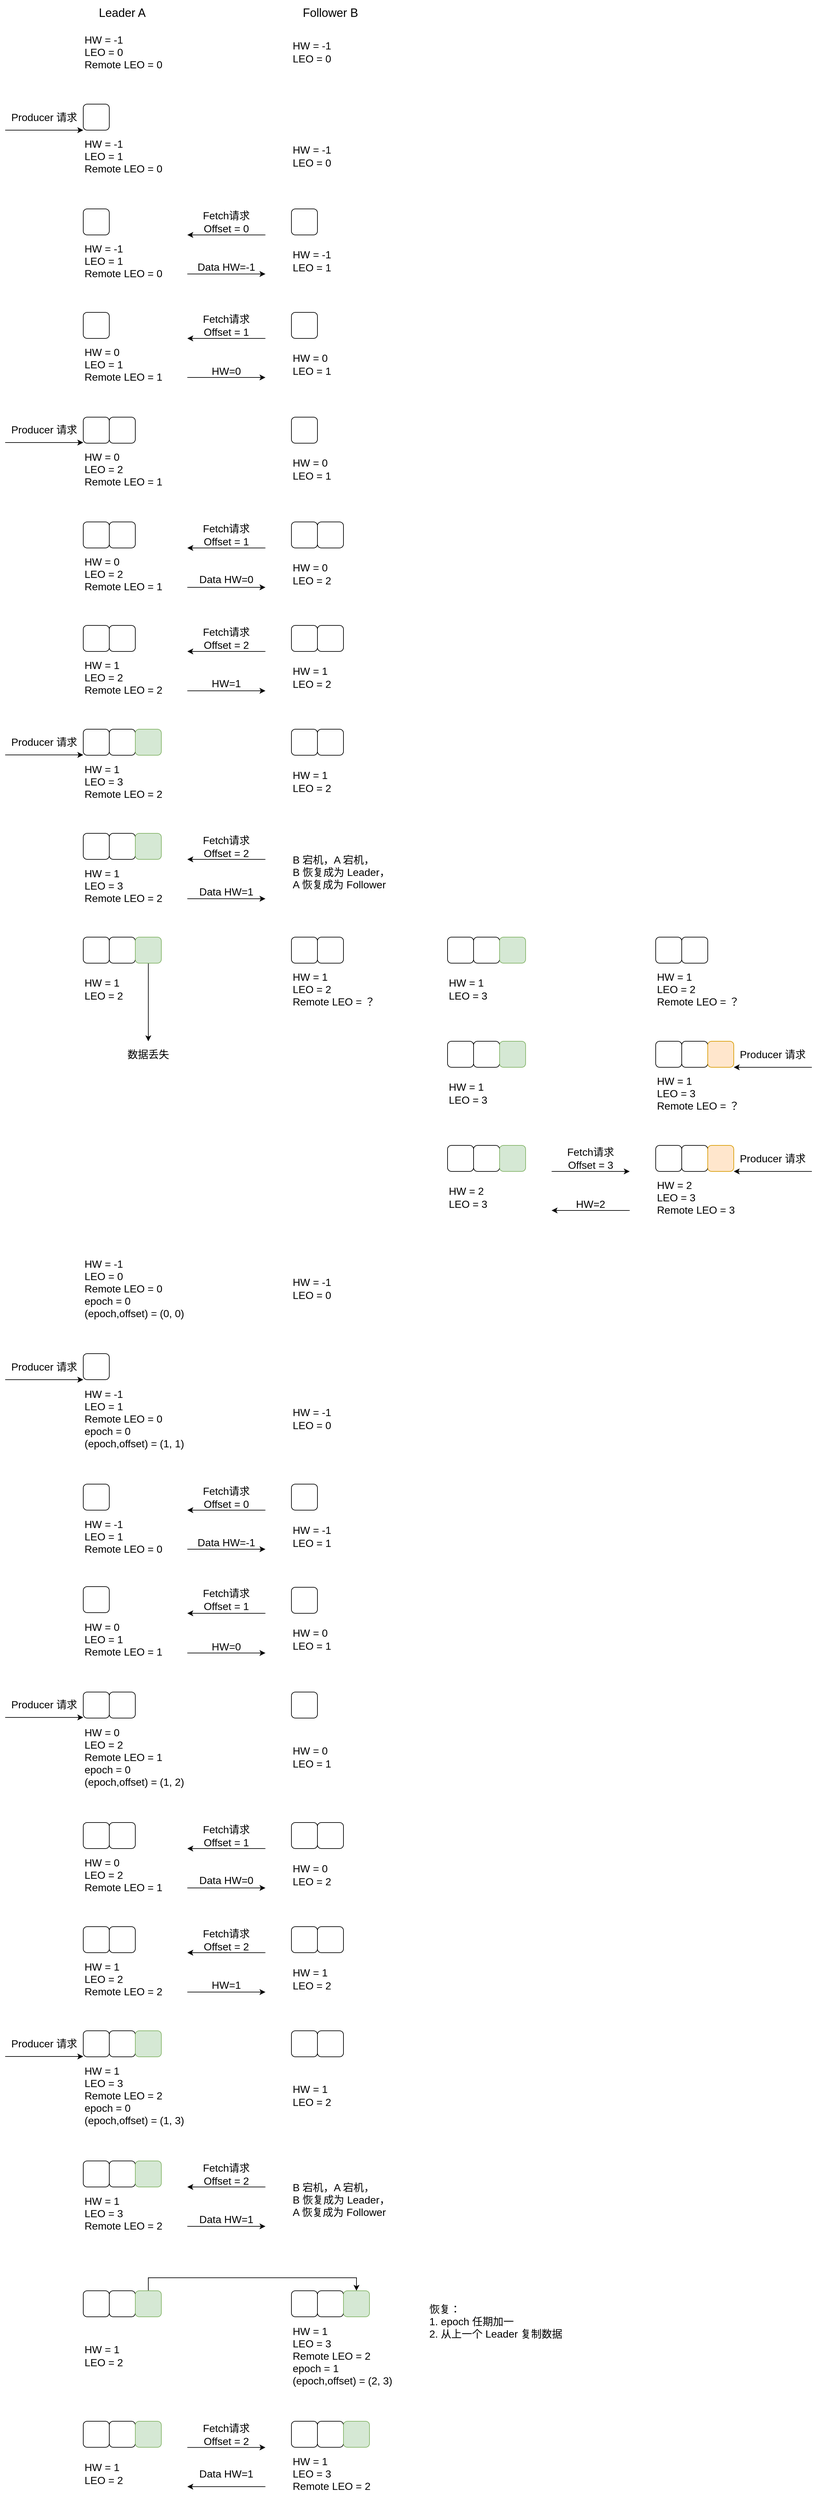 <mxfile version="12.5.3" type="device"><diagram id="aHkxh9mYtVqR-e7wNf2D" name="第 1 页"><mxGraphModel dx="1106" dy="780" grid="1" gridSize="10" guides="1" tooltips="1" connect="1" arrows="1" fold="1" page="1" pageScale="1" pageWidth="827" pageHeight="1169" math="0" shadow="0"><root><mxCell id="0"/><mxCell id="1" parent="0"/><mxCell id="rGIXOM2-2SFrXz4zeNCr-8" value="&lt;font style=&quot;font-size: 16px&quot;&gt;HW = -1&lt;br&gt;LEO = 0&lt;br&gt;Remote LEO = 0&lt;/font&gt;" style="text;html=1;strokeColor=none;fillColor=none;align=left;verticalAlign=middle;whiteSpace=wrap;rounded=0;" parent="1" vertex="1"><mxGeometry x="200" y="40" width="160" height="80" as="geometry"/></mxCell><mxCell id="rGIXOM2-2SFrXz4zeNCr-13" value="&lt;font style=&quot;font-size: 16px&quot;&gt;HW = -1&lt;br&gt;LEO = 0&lt;/font&gt;" style="text;html=1;strokeColor=none;fillColor=none;align=left;verticalAlign=middle;whiteSpace=wrap;rounded=0;" parent="1" vertex="1"><mxGeometry x="520" y="40" width="160" height="80" as="geometry"/></mxCell><mxCell id="rGIXOM2-2SFrXz4zeNCr-14" value="&lt;font style=&quot;font-size: 16px&quot;&gt;HW = -1&lt;br&gt;LEO = 1&lt;br&gt;Remote LEO = 0&lt;/font&gt;" style="text;html=1;strokeColor=none;fillColor=none;align=left;verticalAlign=middle;whiteSpace=wrap;rounded=0;" parent="1" vertex="1"><mxGeometry x="200" y="361" width="160" height="80" as="geometry"/></mxCell><mxCell id="rGIXOM2-2SFrXz4zeNCr-15" value="&lt;font style=&quot;font-size: 16px&quot;&gt;HW = -1&lt;br&gt;LEO = 1&lt;/font&gt;" style="text;html=1;strokeColor=none;fillColor=none;align=left;verticalAlign=middle;whiteSpace=wrap;rounded=0;" parent="1" vertex="1"><mxGeometry x="520" y="361" width="160" height="80" as="geometry"/></mxCell><mxCell id="rGIXOM2-2SFrXz4zeNCr-16" value="" style="rounded=1;whiteSpace=wrap;html=1;" parent="1" vertex="1"><mxGeometry x="200" y="160" width="40" height="40" as="geometry"/></mxCell><mxCell id="rGIXOM2-2SFrXz4zeNCr-17" value="" style="endArrow=classic;html=1;" parent="1" edge="1"><mxGeometry width="50" height="50" relative="1" as="geometry"><mxPoint x="80" y="200" as="sourcePoint"/><mxPoint x="200" y="200" as="targetPoint"/></mxGeometry></mxCell><mxCell id="rGIXOM2-2SFrXz4zeNCr-18" value="&lt;font style=&quot;font-size: 16px&quot;&gt;Producer 请求&lt;/font&gt;" style="text;html=1;strokeColor=none;fillColor=none;align=center;verticalAlign=middle;whiteSpace=wrap;rounded=0;" parent="1" vertex="1"><mxGeometry x="80" y="160" width="120" height="40" as="geometry"/></mxCell><mxCell id="rGIXOM2-2SFrXz4zeNCr-19" value="" style="endArrow=classic;html=1;" parent="1" edge="1"><mxGeometry width="50" height="50" relative="1" as="geometry"><mxPoint x="480" y="361" as="sourcePoint"/><mxPoint x="360" y="361" as="targetPoint"/></mxGeometry></mxCell><mxCell id="rGIXOM2-2SFrXz4zeNCr-20" value="&lt;font style=&quot;font-size: 16px&quot;&gt;Fetch请求&lt;br&gt;Offset = 0&lt;/font&gt;" style="text;html=1;strokeColor=none;fillColor=none;align=center;verticalAlign=middle;whiteSpace=wrap;rounded=0;" parent="1" vertex="1"><mxGeometry x="360" y="300.5" width="120" height="81" as="geometry"/></mxCell><mxCell id="rGIXOM2-2SFrXz4zeNCr-21" value="" style="endArrow=classic;html=1;" parent="1" edge="1"><mxGeometry width="50" height="50" relative="1" as="geometry"><mxPoint x="360" y="421" as="sourcePoint"/><mxPoint x="480" y="421" as="targetPoint"/></mxGeometry></mxCell><mxCell id="rGIXOM2-2SFrXz4zeNCr-22" value="&lt;font style=&quot;font-size: 16px&quot;&gt;Data HW=-1&lt;/font&gt;" style="text;html=1;strokeColor=none;fillColor=none;align=center;verticalAlign=middle;whiteSpace=wrap;rounded=0;" parent="1" vertex="1"><mxGeometry x="360" y="390" width="120" height="40" as="geometry"/></mxCell><mxCell id="rGIXOM2-2SFrXz4zeNCr-23" value="&lt;font style=&quot;font-size: 16px&quot;&gt;HW = -1&lt;br&gt;LEO = 1&lt;br&gt;Remote LEO = 0&lt;/font&gt;" style="text;html=1;strokeColor=none;fillColor=none;align=left;verticalAlign=middle;whiteSpace=wrap;rounded=0;" parent="1" vertex="1"><mxGeometry x="200" y="200" width="160" height="80" as="geometry"/></mxCell><mxCell id="rGIXOM2-2SFrXz4zeNCr-24" value="&lt;font style=&quot;font-size: 16px&quot;&gt;HW = -1&lt;br&gt;LEO = 0&lt;/font&gt;" style="text;html=1;strokeColor=none;fillColor=none;align=left;verticalAlign=middle;whiteSpace=wrap;rounded=0;" parent="1" vertex="1"><mxGeometry x="520" y="200" width="160" height="80" as="geometry"/></mxCell><mxCell id="rGIXOM2-2SFrXz4zeNCr-29" value="" style="rounded=1;whiteSpace=wrap;html=1;" parent="1" vertex="1"><mxGeometry x="520" y="321" width="40" height="40" as="geometry"/></mxCell><mxCell id="rGIXOM2-2SFrXz4zeNCr-36" value="" style="rounded=1;whiteSpace=wrap;html=1;" parent="1" vertex="1"><mxGeometry x="200" y="321" width="40" height="40" as="geometry"/></mxCell><mxCell id="rGIXOM2-2SFrXz4zeNCr-41" value="&lt;font style=&quot;font-size: 16px&quot;&gt;HW = 0&lt;br&gt;LEO = 1&lt;br&gt;Remote LEO = 1&lt;/font&gt;" style="text;html=1;strokeColor=none;fillColor=none;align=left;verticalAlign=middle;whiteSpace=wrap;rounded=0;" parent="1" vertex="1"><mxGeometry x="200" y="520" width="160" height="80" as="geometry"/></mxCell><mxCell id="rGIXOM2-2SFrXz4zeNCr-42" value="" style="endArrow=classic;html=1;" parent="1" edge="1"><mxGeometry width="50" height="50" relative="1" as="geometry"><mxPoint x="480" y="520" as="sourcePoint"/><mxPoint x="360" y="520" as="targetPoint"/></mxGeometry></mxCell><mxCell id="rGIXOM2-2SFrXz4zeNCr-43" value="&lt;font style=&quot;font-size: 16px&quot;&gt;Fetch请求&lt;br&gt;Offset = 1&lt;/font&gt;" style="text;html=1;strokeColor=none;fillColor=none;align=center;verticalAlign=middle;whiteSpace=wrap;rounded=0;" parent="1" vertex="1"><mxGeometry x="360" y="459" width="120" height="81" as="geometry"/></mxCell><mxCell id="rGIXOM2-2SFrXz4zeNCr-44" value="" style="endArrow=classic;html=1;" parent="1" edge="1"><mxGeometry width="50" height="50" relative="1" as="geometry"><mxPoint x="360" y="580" as="sourcePoint"/><mxPoint x="480" y="580" as="targetPoint"/></mxGeometry></mxCell><mxCell id="rGIXOM2-2SFrXz4zeNCr-45" value="&lt;font style=&quot;font-size: 16px&quot;&gt;HW=0&lt;/font&gt;" style="text;html=1;strokeColor=none;fillColor=none;align=center;verticalAlign=middle;whiteSpace=wrap;rounded=0;" parent="1" vertex="1"><mxGeometry x="360" y="550" width="120" height="40" as="geometry"/></mxCell><mxCell id="rGIXOM2-2SFrXz4zeNCr-46" value="" style="rounded=1;whiteSpace=wrap;html=1;" parent="1" vertex="1"><mxGeometry x="520" y="480" width="40" height="40" as="geometry"/></mxCell><mxCell id="rGIXOM2-2SFrXz4zeNCr-47" value="" style="rounded=1;whiteSpace=wrap;html=1;" parent="1" vertex="1"><mxGeometry x="200" y="480" width="40" height="40" as="geometry"/></mxCell><mxCell id="rGIXOM2-2SFrXz4zeNCr-48" value="&lt;font style=&quot;font-size: 16px&quot;&gt;HW = 0&lt;br&gt;LEO = 1&lt;/font&gt;" style="text;html=1;strokeColor=none;fillColor=none;align=left;verticalAlign=middle;whiteSpace=wrap;rounded=0;" parent="1" vertex="1"><mxGeometry x="520" y="520" width="160" height="80" as="geometry"/></mxCell><mxCell id="rGIXOM2-2SFrXz4zeNCr-49" value="&lt;font style=&quot;font-size: 16px&quot;&gt;HW = 0&lt;br&gt;LEO = 2&lt;br&gt;Remote LEO = 1&lt;/font&gt;" style="text;html=1;strokeColor=none;fillColor=none;align=left;verticalAlign=middle;whiteSpace=wrap;rounded=0;" parent="1" vertex="1"><mxGeometry x="200" y="681" width="160" height="80" as="geometry"/></mxCell><mxCell id="rGIXOM2-2SFrXz4zeNCr-54" value="" style="rounded=1;whiteSpace=wrap;html=1;" parent="1" vertex="1"><mxGeometry x="520" y="641" width="40" height="40" as="geometry"/></mxCell><mxCell id="rGIXOM2-2SFrXz4zeNCr-55" value="" style="rounded=1;whiteSpace=wrap;html=1;" parent="1" vertex="1"><mxGeometry x="200" y="641" width="40" height="40" as="geometry"/></mxCell><mxCell id="rGIXOM2-2SFrXz4zeNCr-56" value="&lt;font style=&quot;font-size: 16px&quot;&gt;HW = 0&lt;br&gt;LEO = 1&lt;/font&gt;" style="text;html=1;strokeColor=none;fillColor=none;align=left;verticalAlign=middle;whiteSpace=wrap;rounded=0;" parent="1" vertex="1"><mxGeometry x="520" y="681" width="160" height="80" as="geometry"/></mxCell><mxCell id="rGIXOM2-2SFrXz4zeNCr-57" value="" style="endArrow=classic;html=1;" parent="1" edge="1"><mxGeometry width="50" height="50" relative="1" as="geometry"><mxPoint x="80" y="680" as="sourcePoint"/><mxPoint x="200" y="680" as="targetPoint"/></mxGeometry></mxCell><mxCell id="rGIXOM2-2SFrXz4zeNCr-58" value="&lt;font style=&quot;font-size: 16px&quot;&gt;Producer 请求&lt;/font&gt;" style="text;html=1;strokeColor=none;fillColor=none;align=center;verticalAlign=middle;whiteSpace=wrap;rounded=0;" parent="1" vertex="1"><mxGeometry x="80" y="640" width="120" height="40" as="geometry"/></mxCell><mxCell id="rGIXOM2-2SFrXz4zeNCr-59" value="" style="rounded=1;whiteSpace=wrap;html=1;" parent="1" vertex="1"><mxGeometry x="240" y="641" width="40" height="40" as="geometry"/></mxCell><mxCell id="rGIXOM2-2SFrXz4zeNCr-60" value="&lt;font style=&quot;font-size: 16px&quot;&gt;HW = 0&lt;br&gt;LEO = 2&lt;br&gt;Remote LEO = 1&lt;/font&gt;" style="text;html=1;strokeColor=none;fillColor=none;align=left;verticalAlign=middle;whiteSpace=wrap;rounded=0;" parent="1" vertex="1"><mxGeometry x="200" y="842" width="160" height="80" as="geometry"/></mxCell><mxCell id="rGIXOM2-2SFrXz4zeNCr-61" value="&lt;font style=&quot;font-size: 16px&quot;&gt;HW = 0&lt;br&gt;LEO = 2&lt;/font&gt;" style="text;html=1;strokeColor=none;fillColor=none;align=left;verticalAlign=middle;whiteSpace=wrap;rounded=0;" parent="1" vertex="1"><mxGeometry x="520" y="842" width="160" height="80" as="geometry"/></mxCell><mxCell id="rGIXOM2-2SFrXz4zeNCr-62" value="" style="endArrow=classic;html=1;" parent="1" edge="1"><mxGeometry width="50" height="50" relative="1" as="geometry"><mxPoint x="480" y="842" as="sourcePoint"/><mxPoint x="360" y="842" as="targetPoint"/></mxGeometry></mxCell><mxCell id="rGIXOM2-2SFrXz4zeNCr-63" value="&lt;font style=&quot;font-size: 16px&quot;&gt;Fetch请求&lt;br&gt;Offset = 1&lt;/font&gt;" style="text;html=1;strokeColor=none;fillColor=none;align=center;verticalAlign=middle;whiteSpace=wrap;rounded=0;" parent="1" vertex="1"><mxGeometry x="360" y="781.5" width="120" height="81" as="geometry"/></mxCell><mxCell id="rGIXOM2-2SFrXz4zeNCr-64" value="" style="endArrow=classic;html=1;" parent="1" edge="1"><mxGeometry width="50" height="50" relative="1" as="geometry"><mxPoint x="360" y="902.5" as="sourcePoint"/><mxPoint x="480" y="902.5" as="targetPoint"/></mxGeometry></mxCell><mxCell id="rGIXOM2-2SFrXz4zeNCr-65" value="&lt;font style=&quot;font-size: 16px&quot;&gt;Data HW=0&lt;/font&gt;" style="text;html=1;strokeColor=none;fillColor=none;align=center;verticalAlign=middle;whiteSpace=wrap;rounded=0;" parent="1" vertex="1"><mxGeometry x="360" y="870" width="120" height="40" as="geometry"/></mxCell><mxCell id="rGIXOM2-2SFrXz4zeNCr-66" value="" style="rounded=1;whiteSpace=wrap;html=1;" parent="1" vertex="1"><mxGeometry x="520" y="802" width="40" height="40" as="geometry"/></mxCell><mxCell id="rGIXOM2-2SFrXz4zeNCr-67" value="" style="rounded=1;whiteSpace=wrap;html=1;" parent="1" vertex="1"><mxGeometry x="200" y="802" width="40" height="40" as="geometry"/></mxCell><mxCell id="rGIXOM2-2SFrXz4zeNCr-68" value="" style="rounded=1;whiteSpace=wrap;html=1;" parent="1" vertex="1"><mxGeometry x="240" y="802" width="40" height="40" as="geometry"/></mxCell><mxCell id="rGIXOM2-2SFrXz4zeNCr-69" value="" style="rounded=1;whiteSpace=wrap;html=1;" parent="1" vertex="1"><mxGeometry x="560" y="802" width="40" height="40" as="geometry"/></mxCell><mxCell id="rGIXOM2-2SFrXz4zeNCr-70" value="&lt;font style=&quot;font-size: 16px&quot;&gt;HW = 1&lt;br&gt;LEO = 2&lt;br&gt;Remote LEO = 2&lt;/font&gt;" style="text;html=1;strokeColor=none;fillColor=none;align=left;verticalAlign=middle;whiteSpace=wrap;rounded=0;" parent="1" vertex="1"><mxGeometry x="200" y="1001" width="160" height="80" as="geometry"/></mxCell><mxCell id="rGIXOM2-2SFrXz4zeNCr-71" value="&lt;font style=&quot;font-size: 16px&quot;&gt;HW = 1&lt;br&gt;LEO = 2&lt;/font&gt;" style="text;html=1;strokeColor=none;fillColor=none;align=left;verticalAlign=middle;whiteSpace=wrap;rounded=0;" parent="1" vertex="1"><mxGeometry x="520" y="1001" width="160" height="80" as="geometry"/></mxCell><mxCell id="rGIXOM2-2SFrXz4zeNCr-72" value="" style="endArrow=classic;html=1;" parent="1" edge="1"><mxGeometry width="50" height="50" relative="1" as="geometry"><mxPoint x="480" y="1001" as="sourcePoint"/><mxPoint x="360" y="1001" as="targetPoint"/></mxGeometry></mxCell><mxCell id="rGIXOM2-2SFrXz4zeNCr-73" value="&lt;font style=&quot;font-size: 16px&quot;&gt;Fetch请求&lt;br&gt;Offset = 2&lt;/font&gt;" style="text;html=1;strokeColor=none;fillColor=none;align=center;verticalAlign=middle;whiteSpace=wrap;rounded=0;" parent="1" vertex="1"><mxGeometry x="360" y="940.5" width="120" height="81" as="geometry"/></mxCell><mxCell id="rGIXOM2-2SFrXz4zeNCr-74" value="" style="endArrow=classic;html=1;" parent="1" edge="1"><mxGeometry width="50" height="50" relative="1" as="geometry"><mxPoint x="360" y="1061.5" as="sourcePoint"/><mxPoint x="480" y="1061.5" as="targetPoint"/></mxGeometry></mxCell><mxCell id="rGIXOM2-2SFrXz4zeNCr-75" value="&lt;font style=&quot;font-size: 16px&quot;&gt;HW=1&lt;/font&gt;" style="text;html=1;strokeColor=none;fillColor=none;align=center;verticalAlign=middle;whiteSpace=wrap;rounded=0;" parent="1" vertex="1"><mxGeometry x="360" y="1030" width="120" height="40" as="geometry"/></mxCell><mxCell id="rGIXOM2-2SFrXz4zeNCr-76" value="" style="rounded=1;whiteSpace=wrap;html=1;" parent="1" vertex="1"><mxGeometry x="520" y="961" width="40" height="40" as="geometry"/></mxCell><mxCell id="rGIXOM2-2SFrXz4zeNCr-77" value="" style="rounded=1;whiteSpace=wrap;html=1;" parent="1" vertex="1"><mxGeometry x="200" y="961" width="40" height="40" as="geometry"/></mxCell><mxCell id="rGIXOM2-2SFrXz4zeNCr-78" value="" style="rounded=1;whiteSpace=wrap;html=1;" parent="1" vertex="1"><mxGeometry x="240" y="961" width="40" height="40" as="geometry"/></mxCell><mxCell id="rGIXOM2-2SFrXz4zeNCr-79" value="" style="rounded=1;whiteSpace=wrap;html=1;" parent="1" vertex="1"><mxGeometry x="560" y="961" width="40" height="40" as="geometry"/></mxCell><mxCell id="rGIXOM2-2SFrXz4zeNCr-80" value="&lt;font style=&quot;font-size: 16px&quot;&gt;HW = 1&lt;br&gt;LEO = 3&lt;br&gt;Remote LEO = 2&lt;/font&gt;" style="text;html=1;strokeColor=none;fillColor=none;align=left;verticalAlign=middle;whiteSpace=wrap;rounded=0;" parent="1" vertex="1"><mxGeometry x="200" y="1160.5" width="160" height="80" as="geometry"/></mxCell><mxCell id="rGIXOM2-2SFrXz4zeNCr-81" value="&lt;font style=&quot;font-size: 16px&quot;&gt;HW = 1&lt;br&gt;LEO = 2&lt;/font&gt;" style="text;html=1;strokeColor=none;fillColor=none;align=left;verticalAlign=middle;whiteSpace=wrap;rounded=0;" parent="1" vertex="1"><mxGeometry x="520" y="1160.5" width="160" height="80" as="geometry"/></mxCell><mxCell id="rGIXOM2-2SFrXz4zeNCr-86" value="" style="rounded=1;whiteSpace=wrap;html=1;" parent="1" vertex="1"><mxGeometry x="520" y="1120.5" width="40" height="40" as="geometry"/></mxCell><mxCell id="rGIXOM2-2SFrXz4zeNCr-87" value="" style="rounded=1;whiteSpace=wrap;html=1;" parent="1" vertex="1"><mxGeometry x="200" y="1120.5" width="40" height="40" as="geometry"/></mxCell><mxCell id="rGIXOM2-2SFrXz4zeNCr-88" value="" style="rounded=1;whiteSpace=wrap;html=1;" parent="1" vertex="1"><mxGeometry x="240" y="1120.5" width="40" height="40" as="geometry"/></mxCell><mxCell id="rGIXOM2-2SFrXz4zeNCr-89" value="" style="rounded=1;whiteSpace=wrap;html=1;" parent="1" vertex="1"><mxGeometry x="560" y="1120.5" width="40" height="40" as="geometry"/></mxCell><mxCell id="rGIXOM2-2SFrXz4zeNCr-90" value="" style="endArrow=classic;html=1;" parent="1" edge="1"><mxGeometry width="50" height="50" relative="1" as="geometry"><mxPoint x="80" y="1160" as="sourcePoint"/><mxPoint x="200" y="1160" as="targetPoint"/></mxGeometry></mxCell><mxCell id="rGIXOM2-2SFrXz4zeNCr-91" value="&lt;font style=&quot;font-size: 16px&quot;&gt;Producer 请求&lt;/font&gt;" style="text;html=1;strokeColor=none;fillColor=none;align=center;verticalAlign=middle;whiteSpace=wrap;rounded=0;" parent="1" vertex="1"><mxGeometry x="80" y="1120" width="120" height="40" as="geometry"/></mxCell><mxCell id="rGIXOM2-2SFrXz4zeNCr-92" value="" style="rounded=1;whiteSpace=wrap;html=1;fillColor=#d5e8d4;strokeColor=#82b366;" parent="1" vertex="1"><mxGeometry x="280" y="1120.5" width="40" height="40" as="geometry"/></mxCell><mxCell id="rGIXOM2-2SFrXz4zeNCr-93" value="&lt;font style=&quot;font-size: 16px&quot;&gt;HW = 1&lt;br&gt;LEO = 3&lt;br&gt;Remote LEO = 2&lt;/font&gt;" style="text;html=1;strokeColor=none;fillColor=none;align=left;verticalAlign=middle;whiteSpace=wrap;rounded=0;" parent="1" vertex="1"><mxGeometry x="200" y="1320.5" width="160" height="80" as="geometry"/></mxCell><mxCell id="rGIXOM2-2SFrXz4zeNCr-95" value="" style="endArrow=classic;html=1;" parent="1" edge="1"><mxGeometry width="50" height="50" relative="1" as="geometry"><mxPoint x="480" y="1320.5" as="sourcePoint"/><mxPoint x="360" y="1320.5" as="targetPoint"/></mxGeometry></mxCell><mxCell id="rGIXOM2-2SFrXz4zeNCr-96" value="&lt;font style=&quot;font-size: 16px&quot;&gt;Fetch请求&lt;br&gt;Offset = 2&lt;/font&gt;" style="text;html=1;strokeColor=none;fillColor=none;align=center;verticalAlign=middle;whiteSpace=wrap;rounded=0;" parent="1" vertex="1"><mxGeometry x="360" y="1260" width="120" height="81" as="geometry"/></mxCell><mxCell id="rGIXOM2-2SFrXz4zeNCr-97" value="" style="endArrow=classic;html=1;" parent="1" edge="1"><mxGeometry width="50" height="50" relative="1" as="geometry"><mxPoint x="360" y="1381" as="sourcePoint"/><mxPoint x="480" y="1381" as="targetPoint"/></mxGeometry></mxCell><mxCell id="rGIXOM2-2SFrXz4zeNCr-98" value="&lt;font style=&quot;font-size: 16px&quot;&gt;Data HW=1&lt;/font&gt;" style="text;html=1;strokeColor=none;fillColor=none;align=center;verticalAlign=middle;whiteSpace=wrap;rounded=0;" parent="1" vertex="1"><mxGeometry x="360" y="1349.5" width="120" height="40" as="geometry"/></mxCell><mxCell id="rGIXOM2-2SFrXz4zeNCr-100" value="" style="rounded=1;whiteSpace=wrap;html=1;" parent="1" vertex="1"><mxGeometry x="200" y="1280.5" width="40" height="40" as="geometry"/></mxCell><mxCell id="rGIXOM2-2SFrXz4zeNCr-101" value="" style="rounded=1;whiteSpace=wrap;html=1;" parent="1" vertex="1"><mxGeometry x="240" y="1280.5" width="40" height="40" as="geometry"/></mxCell><mxCell id="rGIXOM2-2SFrXz4zeNCr-105" value="" style="rounded=1;whiteSpace=wrap;html=1;fillColor=#d5e8d4;strokeColor=#82b366;" parent="1" vertex="1"><mxGeometry x="280" y="1280.5" width="40" height="40" as="geometry"/></mxCell><mxCell id="rGIXOM2-2SFrXz4zeNCr-106" value="&lt;font style=&quot;font-size: 16px&quot;&gt;B 宕机，A 宕机，&lt;br&gt;B 恢复成为 Leader，&lt;br&gt;A 恢复成为 Follower&lt;/font&gt;" style="text;html=1;strokeColor=none;fillColor=none;align=left;verticalAlign=middle;whiteSpace=wrap;rounded=0;" parent="1" vertex="1"><mxGeometry x="520" y="1300" width="160" height="80" as="geometry"/></mxCell><mxCell id="rGIXOM2-2SFrXz4zeNCr-107" value="&lt;font style=&quot;font-size: 16px&quot;&gt;HW = 1&lt;br&gt;LEO = 2&lt;br&gt;Remote LEO = ？&lt;br&gt;&lt;/font&gt;" style="text;html=1;strokeColor=none;fillColor=none;align=left;verticalAlign=middle;whiteSpace=wrap;rounded=0;" parent="1" vertex="1"><mxGeometry x="520" y="1480" width="160" height="80" as="geometry"/></mxCell><mxCell id="rGIXOM2-2SFrXz4zeNCr-108" value="" style="rounded=1;whiteSpace=wrap;html=1;" parent="1" vertex="1"><mxGeometry x="520" y="1440" width="40" height="40" as="geometry"/></mxCell><mxCell id="rGIXOM2-2SFrXz4zeNCr-109" value="" style="rounded=1;whiteSpace=wrap;html=1;" parent="1" vertex="1"><mxGeometry x="560" y="1440" width="40" height="40" as="geometry"/></mxCell><mxCell id="rGIXOM2-2SFrXz4zeNCr-110" value="&lt;font style=&quot;font-size: 16px&quot;&gt;HW = 1&lt;br&gt;LEO = 2&lt;br&gt;&lt;/font&gt;" style="text;html=1;strokeColor=none;fillColor=none;align=left;verticalAlign=middle;whiteSpace=wrap;rounded=0;" parent="1" vertex="1"><mxGeometry x="200" y="1480" width="160" height="80" as="geometry"/></mxCell><mxCell id="rGIXOM2-2SFrXz4zeNCr-111" value="" style="rounded=1;whiteSpace=wrap;html=1;" parent="1" vertex="1"><mxGeometry x="200" y="1440" width="40" height="40" as="geometry"/></mxCell><mxCell id="rGIXOM2-2SFrXz4zeNCr-112" value="" style="rounded=1;whiteSpace=wrap;html=1;" parent="1" vertex="1"><mxGeometry x="240" y="1440" width="40" height="40" as="geometry"/></mxCell><mxCell id="rGIXOM2-2SFrXz4zeNCr-114" style="edgeStyle=orthogonalEdgeStyle;rounded=0;orthogonalLoop=1;jettySize=auto;html=1;" parent="1" source="rGIXOM2-2SFrXz4zeNCr-113" edge="1"><mxGeometry relative="1" as="geometry"><mxPoint x="300" y="1600" as="targetPoint"/></mxGeometry></mxCell><mxCell id="rGIXOM2-2SFrXz4zeNCr-113" value="" style="rounded=1;whiteSpace=wrap;html=1;fillColor=#d5e8d4;strokeColor=#82b366;" parent="1" vertex="1"><mxGeometry x="280" y="1440" width="40" height="40" as="geometry"/></mxCell><mxCell id="rGIXOM2-2SFrXz4zeNCr-115" value="&lt;font style=&quot;font-size: 16px&quot;&gt;数据丢失&lt;/font&gt;" style="text;html=1;strokeColor=none;fillColor=none;align=center;verticalAlign=middle;whiteSpace=wrap;rounded=0;dashed=1;" parent="1" vertex="1"><mxGeometry x="260" y="1600" width="80" height="40" as="geometry"/></mxCell><mxCell id="rGIXOM2-2SFrXz4zeNCr-116" value="&lt;font style=&quot;font-size: 16px&quot;&gt;HW = 1&lt;br&gt;LEO = 2&lt;br&gt;Remote LEO = ？&lt;br&gt;&lt;/font&gt;" style="text;html=1;strokeColor=none;fillColor=none;align=left;verticalAlign=middle;whiteSpace=wrap;rounded=0;" parent="1" vertex="1"><mxGeometry x="1080" y="1480" width="160" height="80" as="geometry"/></mxCell><mxCell id="rGIXOM2-2SFrXz4zeNCr-117" value="" style="rounded=1;whiteSpace=wrap;html=1;" parent="1" vertex="1"><mxGeometry x="1080" y="1440" width="40" height="40" as="geometry"/></mxCell><mxCell id="rGIXOM2-2SFrXz4zeNCr-118" value="" style="rounded=1;whiteSpace=wrap;html=1;" parent="1" vertex="1"><mxGeometry x="1120" y="1440" width="40" height="40" as="geometry"/></mxCell><mxCell id="rGIXOM2-2SFrXz4zeNCr-119" value="&lt;font style=&quot;font-size: 16px&quot;&gt;HW = 1&lt;br&gt;LEO = 3&lt;br&gt;&lt;/font&gt;" style="text;html=1;strokeColor=none;fillColor=none;align=left;verticalAlign=middle;whiteSpace=wrap;rounded=0;" parent="1" vertex="1"><mxGeometry x="760" y="1480" width="160" height="80" as="geometry"/></mxCell><mxCell id="rGIXOM2-2SFrXz4zeNCr-120" value="" style="rounded=1;whiteSpace=wrap;html=1;" parent="1" vertex="1"><mxGeometry x="760" y="1440" width="40" height="40" as="geometry"/></mxCell><mxCell id="rGIXOM2-2SFrXz4zeNCr-121" value="" style="rounded=1;whiteSpace=wrap;html=1;" parent="1" vertex="1"><mxGeometry x="800" y="1440" width="40" height="40" as="geometry"/></mxCell><mxCell id="rGIXOM2-2SFrXz4zeNCr-123" value="" style="rounded=1;whiteSpace=wrap;html=1;fillColor=#d5e8d4;strokeColor=#82b366;" parent="1" vertex="1"><mxGeometry x="840" y="1440" width="40" height="40" as="geometry"/></mxCell><mxCell id="rGIXOM2-2SFrXz4zeNCr-125" value="&lt;font style=&quot;font-size: 16px&quot;&gt;HW = 1&lt;br&gt;LEO = 3&lt;br&gt;Remote LEO = ？&lt;br&gt;&lt;/font&gt;" style="text;html=1;strokeColor=none;fillColor=none;align=left;verticalAlign=middle;whiteSpace=wrap;rounded=0;" parent="1" vertex="1"><mxGeometry x="1080" y="1640" width="160" height="80" as="geometry"/></mxCell><mxCell id="rGIXOM2-2SFrXz4zeNCr-126" value="" style="rounded=1;whiteSpace=wrap;html=1;" parent="1" vertex="1"><mxGeometry x="1080" y="1600" width="40" height="40" as="geometry"/></mxCell><mxCell id="rGIXOM2-2SFrXz4zeNCr-127" value="" style="rounded=1;whiteSpace=wrap;html=1;" parent="1" vertex="1"><mxGeometry x="1120" y="1600" width="40" height="40" as="geometry"/></mxCell><mxCell id="rGIXOM2-2SFrXz4zeNCr-128" value="&lt;font style=&quot;font-size: 16px&quot;&gt;HW = 1&lt;br&gt;LEO = 3&lt;br&gt;&lt;/font&gt;" style="text;html=1;strokeColor=none;fillColor=none;align=left;verticalAlign=middle;whiteSpace=wrap;rounded=0;" parent="1" vertex="1"><mxGeometry x="760" y="1640" width="160" height="80" as="geometry"/></mxCell><mxCell id="rGIXOM2-2SFrXz4zeNCr-129" value="" style="rounded=1;whiteSpace=wrap;html=1;" parent="1" vertex="1"><mxGeometry x="760" y="1600" width="40" height="40" as="geometry"/></mxCell><mxCell id="rGIXOM2-2SFrXz4zeNCr-130" value="" style="rounded=1;whiteSpace=wrap;html=1;" parent="1" vertex="1"><mxGeometry x="800" y="1600" width="40" height="40" as="geometry"/></mxCell><mxCell id="rGIXOM2-2SFrXz4zeNCr-131" value="" style="rounded=1;whiteSpace=wrap;html=1;fillColor=#d5e8d4;strokeColor=#82b366;" parent="1" vertex="1"><mxGeometry x="840" y="1600" width="40" height="40" as="geometry"/></mxCell><mxCell id="rGIXOM2-2SFrXz4zeNCr-132" value="&lt;font style=&quot;font-size: 16px&quot;&gt;Producer 请求&lt;/font&gt;" style="text;html=1;strokeColor=none;fillColor=none;align=center;verticalAlign=middle;whiteSpace=wrap;rounded=0;" parent="1" vertex="1"><mxGeometry x="1200" y="1600" width="120" height="40" as="geometry"/></mxCell><mxCell id="rGIXOM2-2SFrXz4zeNCr-133" value="" style="endArrow=classic;html=1;entryX=0;entryY=1;entryDx=0;entryDy=0;exitX=1;exitY=1;exitDx=0;exitDy=0;" parent="1" source="rGIXOM2-2SFrXz4zeNCr-132" target="rGIXOM2-2SFrXz4zeNCr-132" edge="1"><mxGeometry width="50" height="50" relative="1" as="geometry"><mxPoint x="1180" y="2050" as="sourcePoint"/><mxPoint x="1230" y="2000" as="targetPoint"/></mxGeometry></mxCell><mxCell id="rGIXOM2-2SFrXz4zeNCr-134" value="" style="rounded=1;whiteSpace=wrap;html=1;fillColor=#ffe6cc;strokeColor=#d79b00;" parent="1" vertex="1"><mxGeometry x="1160" y="1600" width="40" height="40" as="geometry"/></mxCell><mxCell id="rGIXOM2-2SFrXz4zeNCr-135" value="&lt;font style=&quot;font-size: 16px&quot;&gt;HW = 2&lt;br&gt;LEO = 3&lt;br&gt;Remote LEO = 3&lt;br&gt;&lt;/font&gt;" style="text;html=1;strokeColor=none;fillColor=none;align=left;verticalAlign=middle;whiteSpace=wrap;rounded=0;" parent="1" vertex="1"><mxGeometry x="1080" y="1800" width="160" height="80" as="geometry"/></mxCell><mxCell id="rGIXOM2-2SFrXz4zeNCr-136" value="" style="rounded=1;whiteSpace=wrap;html=1;" parent="1" vertex="1"><mxGeometry x="1080" y="1760" width="40" height="40" as="geometry"/></mxCell><mxCell id="rGIXOM2-2SFrXz4zeNCr-137" value="" style="rounded=1;whiteSpace=wrap;html=1;" parent="1" vertex="1"><mxGeometry x="1120" y="1760" width="40" height="40" as="geometry"/></mxCell><mxCell id="rGIXOM2-2SFrXz4zeNCr-138" value="&lt;font style=&quot;font-size: 16px&quot;&gt;HW = 2&lt;br&gt;LEO = 3&lt;br&gt;&lt;/font&gt;" style="text;html=1;strokeColor=none;fillColor=none;align=left;verticalAlign=middle;whiteSpace=wrap;rounded=0;" parent="1" vertex="1"><mxGeometry x="760" y="1800" width="160" height="80" as="geometry"/></mxCell><mxCell id="rGIXOM2-2SFrXz4zeNCr-139" value="" style="rounded=1;whiteSpace=wrap;html=1;" parent="1" vertex="1"><mxGeometry x="760" y="1760" width="40" height="40" as="geometry"/></mxCell><mxCell id="rGIXOM2-2SFrXz4zeNCr-140" value="" style="rounded=1;whiteSpace=wrap;html=1;" parent="1" vertex="1"><mxGeometry x="800" y="1760" width="40" height="40" as="geometry"/></mxCell><mxCell id="rGIXOM2-2SFrXz4zeNCr-141" value="" style="rounded=1;whiteSpace=wrap;html=1;fillColor=#d5e8d4;strokeColor=#82b366;" parent="1" vertex="1"><mxGeometry x="840" y="1760" width="40" height="40" as="geometry"/></mxCell><mxCell id="rGIXOM2-2SFrXz4zeNCr-142" value="&lt;font style=&quot;font-size: 16px&quot;&gt;Producer 请求&lt;/font&gt;" style="text;html=1;strokeColor=none;fillColor=none;align=center;verticalAlign=middle;whiteSpace=wrap;rounded=0;" parent="1" vertex="1"><mxGeometry x="1200" y="1760" width="120" height="40" as="geometry"/></mxCell><mxCell id="rGIXOM2-2SFrXz4zeNCr-143" value="" style="endArrow=classic;html=1;entryX=0;entryY=1;entryDx=0;entryDy=0;exitX=1;exitY=1;exitDx=0;exitDy=0;" parent="1" source="rGIXOM2-2SFrXz4zeNCr-142" target="rGIXOM2-2SFrXz4zeNCr-142" edge="1"><mxGeometry width="50" height="50" relative="1" as="geometry"><mxPoint x="1180" y="2210" as="sourcePoint"/><mxPoint x="1230" y="2160" as="targetPoint"/></mxGeometry></mxCell><mxCell id="rGIXOM2-2SFrXz4zeNCr-144" value="" style="rounded=1;whiteSpace=wrap;html=1;fillColor=#ffe6cc;strokeColor=#d79b00;" parent="1" vertex="1"><mxGeometry x="1160" y="1760" width="40" height="40" as="geometry"/></mxCell><mxCell id="rGIXOM2-2SFrXz4zeNCr-145" value="&lt;font style=&quot;font-size: 16px&quot;&gt;Fetch请求&lt;br&gt;Offset = 3&lt;/font&gt;" style="text;html=1;strokeColor=none;fillColor=none;align=center;verticalAlign=middle;whiteSpace=wrap;rounded=0;" parent="1" vertex="1"><mxGeometry x="920" y="1739.5" width="120" height="81" as="geometry"/></mxCell><mxCell id="rGIXOM2-2SFrXz4zeNCr-146" value="" style="endArrow=classic;html=1;exitX=1;exitY=0;exitDx=0;exitDy=0;" parent="1" source="rGIXOM2-2SFrXz4zeNCr-138" edge="1"><mxGeometry width="50" height="50" relative="1" as="geometry"><mxPoint x="940" y="1840" as="sourcePoint"/><mxPoint x="1040" y="1800" as="targetPoint"/></mxGeometry></mxCell><mxCell id="rGIXOM2-2SFrXz4zeNCr-148" value="&lt;font style=&quot;font-size: 16px&quot;&gt;HW=2&lt;/font&gt;" style="text;html=1;strokeColor=none;fillColor=none;align=center;verticalAlign=middle;whiteSpace=wrap;rounded=0;" parent="1" vertex="1"><mxGeometry x="920" y="1830" width="120" height="40" as="geometry"/></mxCell><mxCell id="rGIXOM2-2SFrXz4zeNCr-149" value="" style="endArrow=classic;html=1;exitX=1;exitY=0.75;exitDx=0;exitDy=0;entryX=0;entryY=0.75;entryDx=0;entryDy=0;" parent="1" source="rGIXOM2-2SFrXz4zeNCr-148" target="rGIXOM2-2SFrXz4zeNCr-148" edge="1"><mxGeometry width="50" height="50" relative="1" as="geometry"><mxPoint x="890" y="1980" as="sourcePoint"/><mxPoint x="940" y="1930" as="targetPoint"/></mxGeometry></mxCell><mxCell id="rGIXOM2-2SFrXz4zeNCr-150" value="&lt;font style=&quot;font-size: 16px&quot;&gt;HW = -1&lt;br&gt;LEO = 0&lt;br&gt;Remote LEO = 0&lt;br&gt;epoch = 0&lt;br&gt;(epoch,offset) = (0, 0)&lt;br&gt;&lt;/font&gt;" style="text;html=1;strokeColor=none;fillColor=none;align=left;verticalAlign=middle;whiteSpace=wrap;rounded=0;" parent="1" vertex="1"><mxGeometry x="200" y="1920" width="160" height="120" as="geometry"/></mxCell><mxCell id="rGIXOM2-2SFrXz4zeNCr-151" value="&lt;font style=&quot;font-size: 16px&quot;&gt;HW = -1&lt;br&gt;LEO = 0&lt;/font&gt;" style="text;html=1;strokeColor=none;fillColor=none;align=left;verticalAlign=middle;whiteSpace=wrap;rounded=0;" parent="1" vertex="1"><mxGeometry x="520" y="1920" width="160" height="120" as="geometry"/></mxCell><mxCell id="rGIXOM2-2SFrXz4zeNCr-152" value="&lt;font style=&quot;font-size: 16px&quot;&gt;HW = -1&lt;br&gt;LEO = 1&lt;br&gt;Remote LEO = 0&lt;/font&gt;" style="text;html=1;strokeColor=none;fillColor=none;align=left;verticalAlign=middle;whiteSpace=wrap;rounded=0;" parent="1" vertex="1"><mxGeometry x="200" y="2320.5" width="160" height="80" as="geometry"/></mxCell><mxCell id="rGIXOM2-2SFrXz4zeNCr-153" value="&lt;font style=&quot;font-size: 16px&quot;&gt;HW = -1&lt;br&gt;LEO = 1&lt;/font&gt;" style="text;html=1;strokeColor=none;fillColor=none;align=left;verticalAlign=middle;whiteSpace=wrap;rounded=0;" parent="1" vertex="1"><mxGeometry x="520" y="2320.5" width="160" height="80" as="geometry"/></mxCell><mxCell id="rGIXOM2-2SFrXz4zeNCr-154" value="" style="rounded=1;whiteSpace=wrap;html=1;" parent="1" vertex="1"><mxGeometry x="200" y="2080" width="40" height="40" as="geometry"/></mxCell><mxCell id="rGIXOM2-2SFrXz4zeNCr-155" value="" style="endArrow=classic;html=1;" parent="1" edge="1"><mxGeometry width="50" height="50" relative="1" as="geometry"><mxPoint x="80" y="2120" as="sourcePoint"/><mxPoint x="200" y="2120" as="targetPoint"/></mxGeometry></mxCell><mxCell id="rGIXOM2-2SFrXz4zeNCr-156" value="&lt;font style=&quot;font-size: 16px&quot;&gt;Producer 请求&lt;/font&gt;" style="text;html=1;strokeColor=none;fillColor=none;align=center;verticalAlign=middle;whiteSpace=wrap;rounded=0;" parent="1" vertex="1"><mxGeometry x="80" y="2080" width="120" height="40" as="geometry"/></mxCell><mxCell id="rGIXOM2-2SFrXz4zeNCr-157" value="" style="endArrow=classic;html=1;" parent="1" edge="1"><mxGeometry width="50" height="50" relative="1" as="geometry"><mxPoint x="480" y="2320.5" as="sourcePoint"/><mxPoint x="360" y="2320.5" as="targetPoint"/></mxGeometry></mxCell><mxCell id="rGIXOM2-2SFrXz4zeNCr-158" value="&lt;font style=&quot;font-size: 16px&quot;&gt;Fetch请求&lt;br&gt;Offset = 0&lt;/font&gt;" style="text;html=1;strokeColor=none;fillColor=none;align=center;verticalAlign=middle;whiteSpace=wrap;rounded=0;" parent="1" vertex="1"><mxGeometry x="360" y="2260" width="120" height="81" as="geometry"/></mxCell><mxCell id="rGIXOM2-2SFrXz4zeNCr-159" value="" style="endArrow=classic;html=1;" parent="1" edge="1"><mxGeometry width="50" height="50" relative="1" as="geometry"><mxPoint x="360" y="2380.5" as="sourcePoint"/><mxPoint x="480" y="2380.5" as="targetPoint"/></mxGeometry></mxCell><mxCell id="rGIXOM2-2SFrXz4zeNCr-160" value="&lt;font style=&quot;font-size: 16px&quot;&gt;Data HW=-1&lt;/font&gt;" style="text;html=1;strokeColor=none;fillColor=none;align=center;verticalAlign=middle;whiteSpace=wrap;rounded=0;" parent="1" vertex="1"><mxGeometry x="360" y="2349.5" width="120" height="40" as="geometry"/></mxCell><mxCell id="rGIXOM2-2SFrXz4zeNCr-161" value="&lt;font style=&quot;font-size: 16px&quot;&gt;HW = -1&lt;br&gt;LEO = 1&lt;br&gt;Remote LEO = 0&lt;br&gt;epoch = 0&lt;br&gt;(epoch,offset) = (1, 1)&lt;br&gt;&lt;/font&gt;" style="text;html=1;strokeColor=none;fillColor=none;align=left;verticalAlign=middle;whiteSpace=wrap;rounded=0;" parent="1" vertex="1"><mxGeometry x="200" y="2120" width="160" height="120" as="geometry"/></mxCell><mxCell id="rGIXOM2-2SFrXz4zeNCr-162" value="&lt;font style=&quot;font-size: 16px&quot;&gt;HW = -1&lt;br&gt;LEO = 0&lt;/font&gt;" style="text;html=1;strokeColor=none;fillColor=none;align=left;verticalAlign=middle;whiteSpace=wrap;rounded=0;" parent="1" vertex="1"><mxGeometry x="520" y="2120" width="160" height="120" as="geometry"/></mxCell><mxCell id="rGIXOM2-2SFrXz4zeNCr-163" value="" style="rounded=1;whiteSpace=wrap;html=1;" parent="1" vertex="1"><mxGeometry x="520" y="2280.5" width="40" height="40" as="geometry"/></mxCell><mxCell id="rGIXOM2-2SFrXz4zeNCr-164" value="" style="rounded=1;whiteSpace=wrap;html=1;" parent="1" vertex="1"><mxGeometry x="200" y="2280.5" width="40" height="40" as="geometry"/></mxCell><mxCell id="rGIXOM2-2SFrXz4zeNCr-165" value="&lt;font style=&quot;font-size: 16px&quot;&gt;HW = 0&lt;br&gt;LEO = 1&lt;br&gt;Remote LEO = 1&lt;/font&gt;" style="text;html=1;strokeColor=none;fillColor=none;align=left;verticalAlign=middle;whiteSpace=wrap;rounded=0;" parent="1" vertex="1"><mxGeometry x="200" y="2479" width="160" height="80" as="geometry"/></mxCell><mxCell id="rGIXOM2-2SFrXz4zeNCr-166" value="" style="endArrow=classic;html=1;" parent="1" edge="1"><mxGeometry width="50" height="50" relative="1" as="geometry"><mxPoint x="480" y="2479" as="sourcePoint"/><mxPoint x="360" y="2479" as="targetPoint"/></mxGeometry></mxCell><mxCell id="rGIXOM2-2SFrXz4zeNCr-167" value="&lt;font style=&quot;font-size: 16px&quot;&gt;Fetch请求&lt;br&gt;Offset = 1&lt;/font&gt;" style="text;html=1;strokeColor=none;fillColor=none;align=center;verticalAlign=middle;whiteSpace=wrap;rounded=0;" parent="1" vertex="1"><mxGeometry x="360" y="2417.5" width="120" height="81" as="geometry"/></mxCell><mxCell id="rGIXOM2-2SFrXz4zeNCr-168" value="" style="endArrow=classic;html=1;" parent="1" edge="1"><mxGeometry width="50" height="50" relative="1" as="geometry"><mxPoint x="360" y="2540" as="sourcePoint"/><mxPoint x="480" y="2540" as="targetPoint"/></mxGeometry></mxCell><mxCell id="rGIXOM2-2SFrXz4zeNCr-169" value="&lt;font style=&quot;font-size: 16px&quot;&gt;HW=0&lt;/font&gt;" style="text;html=1;strokeColor=none;fillColor=none;align=center;verticalAlign=middle;whiteSpace=wrap;rounded=0;" parent="1" vertex="1"><mxGeometry x="360" y="2510" width="120" height="40" as="geometry"/></mxCell><mxCell id="rGIXOM2-2SFrXz4zeNCr-170" value="" style="rounded=1;whiteSpace=wrap;html=1;" parent="1" vertex="1"><mxGeometry x="520" y="2439" width="40" height="40" as="geometry"/></mxCell><mxCell id="rGIXOM2-2SFrXz4zeNCr-171" value="" style="rounded=1;whiteSpace=wrap;html=1;" parent="1" vertex="1"><mxGeometry x="200" y="2438" width="40" height="40" as="geometry"/></mxCell><mxCell id="rGIXOM2-2SFrXz4zeNCr-172" value="&lt;font style=&quot;font-size: 16px&quot;&gt;HW = 0&lt;br&gt;LEO = 1&lt;/font&gt;" style="text;html=1;strokeColor=none;fillColor=none;align=left;verticalAlign=middle;whiteSpace=wrap;rounded=0;" parent="1" vertex="1"><mxGeometry x="520" y="2479" width="160" height="80" as="geometry"/></mxCell><mxCell id="rGIXOM2-2SFrXz4zeNCr-173" value="&lt;font style=&quot;font-size: 16px&quot;&gt;HW = 0&lt;br&gt;LEO = 2&lt;br&gt;Remote LEO = 1&lt;br&gt;epoch = 0&lt;br&gt;(epoch,offset) = (1, 2)&lt;br&gt;&lt;/font&gt;" style="text;html=1;strokeColor=none;fillColor=none;align=left;verticalAlign=middle;whiteSpace=wrap;rounded=0;" parent="1" vertex="1"><mxGeometry x="200" y="2640" width="160" height="120" as="geometry"/></mxCell><mxCell id="rGIXOM2-2SFrXz4zeNCr-174" value="" style="rounded=1;whiteSpace=wrap;html=1;" parent="1" vertex="1"><mxGeometry x="520" y="2600" width="40" height="40" as="geometry"/></mxCell><mxCell id="rGIXOM2-2SFrXz4zeNCr-175" value="" style="rounded=1;whiteSpace=wrap;html=1;" parent="1" vertex="1"><mxGeometry x="200" y="2600" width="40" height="40" as="geometry"/></mxCell><mxCell id="rGIXOM2-2SFrXz4zeNCr-176" value="&lt;font style=&quot;font-size: 16px&quot;&gt;HW = 0&lt;br&gt;LEO = 1&lt;/font&gt;" style="text;html=1;strokeColor=none;fillColor=none;align=left;verticalAlign=middle;whiteSpace=wrap;rounded=0;" parent="1" vertex="1"><mxGeometry x="520" y="2640" width="160" height="120" as="geometry"/></mxCell><mxCell id="rGIXOM2-2SFrXz4zeNCr-177" value="" style="endArrow=classic;html=1;" parent="1" edge="1"><mxGeometry width="50" height="50" relative="1" as="geometry"><mxPoint x="80" y="2639" as="sourcePoint"/><mxPoint x="200" y="2639" as="targetPoint"/></mxGeometry></mxCell><mxCell id="rGIXOM2-2SFrXz4zeNCr-178" value="&lt;font style=&quot;font-size: 16px&quot;&gt;Producer 请求&lt;/font&gt;" style="text;html=1;strokeColor=none;fillColor=none;align=center;verticalAlign=middle;whiteSpace=wrap;rounded=0;" parent="1" vertex="1"><mxGeometry x="80" y="2599" width="120" height="40" as="geometry"/></mxCell><mxCell id="rGIXOM2-2SFrXz4zeNCr-179" value="" style="rounded=1;whiteSpace=wrap;html=1;" parent="1" vertex="1"><mxGeometry x="240" y="2600" width="40" height="40" as="geometry"/></mxCell><mxCell id="rGIXOM2-2SFrXz4zeNCr-180" value="&lt;font style=&quot;font-size: 16px&quot;&gt;HW = 0&lt;br&gt;LEO = 2&lt;br&gt;Remote LEO = 1&lt;/font&gt;" style="text;html=1;strokeColor=none;fillColor=none;align=left;verticalAlign=middle;whiteSpace=wrap;rounded=0;" parent="1" vertex="1"><mxGeometry x="200" y="2840.5" width="160" height="80" as="geometry"/></mxCell><mxCell id="rGIXOM2-2SFrXz4zeNCr-181" value="&lt;font style=&quot;font-size: 16px&quot;&gt;HW = 0&lt;br&gt;LEO = 2&lt;/font&gt;" style="text;html=1;strokeColor=none;fillColor=none;align=left;verticalAlign=middle;whiteSpace=wrap;rounded=0;" parent="1" vertex="1"><mxGeometry x="520" y="2840.5" width="160" height="80" as="geometry"/></mxCell><mxCell id="rGIXOM2-2SFrXz4zeNCr-182" value="" style="endArrow=classic;html=1;" parent="1" edge="1"><mxGeometry width="50" height="50" relative="1" as="geometry"><mxPoint x="480" y="2840.5" as="sourcePoint"/><mxPoint x="360" y="2840.5" as="targetPoint"/></mxGeometry></mxCell><mxCell id="rGIXOM2-2SFrXz4zeNCr-183" value="&lt;font style=&quot;font-size: 16px&quot;&gt;Fetch请求&lt;br&gt;Offset = 1&lt;/font&gt;" style="text;html=1;strokeColor=none;fillColor=none;align=center;verticalAlign=middle;whiteSpace=wrap;rounded=0;" parent="1" vertex="1"><mxGeometry x="360" y="2780" width="120" height="81" as="geometry"/></mxCell><mxCell id="rGIXOM2-2SFrXz4zeNCr-184" value="" style="endArrow=classic;html=1;" parent="1" edge="1"><mxGeometry width="50" height="50" relative="1" as="geometry"><mxPoint x="360" y="2901" as="sourcePoint"/><mxPoint x="480" y="2901" as="targetPoint"/></mxGeometry></mxCell><mxCell id="rGIXOM2-2SFrXz4zeNCr-185" value="&lt;font style=&quot;font-size: 16px&quot;&gt;Data HW=0&lt;/font&gt;" style="text;html=1;strokeColor=none;fillColor=none;align=center;verticalAlign=middle;whiteSpace=wrap;rounded=0;" parent="1" vertex="1"><mxGeometry x="360" y="2868.5" width="120" height="40" as="geometry"/></mxCell><mxCell id="rGIXOM2-2SFrXz4zeNCr-186" value="" style="rounded=1;whiteSpace=wrap;html=1;" parent="1" vertex="1"><mxGeometry x="520" y="2800.5" width="40" height="40" as="geometry"/></mxCell><mxCell id="rGIXOM2-2SFrXz4zeNCr-187" value="" style="rounded=1;whiteSpace=wrap;html=1;" parent="1" vertex="1"><mxGeometry x="200" y="2800.5" width="40" height="40" as="geometry"/></mxCell><mxCell id="rGIXOM2-2SFrXz4zeNCr-188" value="" style="rounded=1;whiteSpace=wrap;html=1;" parent="1" vertex="1"><mxGeometry x="240" y="2800.5" width="40" height="40" as="geometry"/></mxCell><mxCell id="rGIXOM2-2SFrXz4zeNCr-189" value="" style="rounded=1;whiteSpace=wrap;html=1;" parent="1" vertex="1"><mxGeometry x="560" y="2800.5" width="40" height="40" as="geometry"/></mxCell><mxCell id="rGIXOM2-2SFrXz4zeNCr-190" value="&lt;font style=&quot;font-size: 16px&quot;&gt;HW = 1&lt;br&gt;LEO = 2&lt;br&gt;Remote LEO = 2&lt;/font&gt;" style="text;html=1;strokeColor=none;fillColor=none;align=left;verticalAlign=middle;whiteSpace=wrap;rounded=0;" parent="1" vertex="1"><mxGeometry x="200" y="3000.5" width="160" height="80" as="geometry"/></mxCell><mxCell id="rGIXOM2-2SFrXz4zeNCr-191" value="&lt;font style=&quot;font-size: 16px&quot;&gt;HW = 1&lt;br&gt;LEO = 2&lt;/font&gt;" style="text;html=1;strokeColor=none;fillColor=none;align=left;verticalAlign=middle;whiteSpace=wrap;rounded=0;" parent="1" vertex="1"><mxGeometry x="520" y="3000.5" width="160" height="80" as="geometry"/></mxCell><mxCell id="rGIXOM2-2SFrXz4zeNCr-192" value="" style="endArrow=classic;html=1;" parent="1" edge="1"><mxGeometry width="50" height="50" relative="1" as="geometry"><mxPoint x="480" y="3000.5" as="sourcePoint"/><mxPoint x="360" y="3000.5" as="targetPoint"/></mxGeometry></mxCell><mxCell id="rGIXOM2-2SFrXz4zeNCr-193" value="&lt;font style=&quot;font-size: 16px&quot;&gt;Fetch请求&lt;br&gt;Offset = 2&lt;/font&gt;" style="text;html=1;strokeColor=none;fillColor=none;align=center;verticalAlign=middle;whiteSpace=wrap;rounded=0;" parent="1" vertex="1"><mxGeometry x="360" y="2940" width="120" height="81" as="geometry"/></mxCell><mxCell id="rGIXOM2-2SFrXz4zeNCr-194" value="" style="endArrow=classic;html=1;" parent="1" edge="1"><mxGeometry width="50" height="50" relative="1" as="geometry"><mxPoint x="360" y="3061" as="sourcePoint"/><mxPoint x="480" y="3061" as="targetPoint"/></mxGeometry></mxCell><mxCell id="rGIXOM2-2SFrXz4zeNCr-195" value="&lt;font style=&quot;font-size: 16px&quot;&gt;HW=1&lt;/font&gt;" style="text;html=1;strokeColor=none;fillColor=none;align=center;verticalAlign=middle;whiteSpace=wrap;rounded=0;" parent="1" vertex="1"><mxGeometry x="360" y="3029.5" width="120" height="40" as="geometry"/></mxCell><mxCell id="rGIXOM2-2SFrXz4zeNCr-196" value="" style="rounded=1;whiteSpace=wrap;html=1;" parent="1" vertex="1"><mxGeometry x="520" y="2960.5" width="40" height="40" as="geometry"/></mxCell><mxCell id="rGIXOM2-2SFrXz4zeNCr-197" value="" style="rounded=1;whiteSpace=wrap;html=1;" parent="1" vertex="1"><mxGeometry x="200" y="2960.5" width="40" height="40" as="geometry"/></mxCell><mxCell id="rGIXOM2-2SFrXz4zeNCr-198" value="" style="rounded=1;whiteSpace=wrap;html=1;" parent="1" vertex="1"><mxGeometry x="240" y="2960.5" width="40" height="40" as="geometry"/></mxCell><mxCell id="rGIXOM2-2SFrXz4zeNCr-199" value="" style="rounded=1;whiteSpace=wrap;html=1;" parent="1" vertex="1"><mxGeometry x="560" y="2960.5" width="40" height="40" as="geometry"/></mxCell><mxCell id="rGIXOM2-2SFrXz4zeNCr-200" value="&lt;font style=&quot;font-size: 16px&quot;&gt;HW = 1&lt;br&gt;LEO = 3&lt;br&gt;Remote LEO = 2&lt;br&gt;epoch = 0&lt;br&gt;(epoch,offset) = (1, 3)&lt;br&gt;&lt;/font&gt;" style="text;html=1;strokeColor=none;fillColor=none;align=left;verticalAlign=middle;whiteSpace=wrap;rounded=0;" parent="1" vertex="1"><mxGeometry x="200" y="3160.5" width="160" height="119.5" as="geometry"/></mxCell><mxCell id="rGIXOM2-2SFrXz4zeNCr-201" value="&lt;font style=&quot;font-size: 16px&quot;&gt;HW = 1&lt;br&gt;LEO = 2&lt;/font&gt;" style="text;html=1;strokeColor=none;fillColor=none;align=left;verticalAlign=middle;whiteSpace=wrap;rounded=0;" parent="1" vertex="1"><mxGeometry x="520" y="3160.5" width="160" height="119.5" as="geometry"/></mxCell><mxCell id="rGIXOM2-2SFrXz4zeNCr-202" value="" style="rounded=1;whiteSpace=wrap;html=1;" parent="1" vertex="1"><mxGeometry x="520" y="3120.5" width="40" height="40" as="geometry"/></mxCell><mxCell id="rGIXOM2-2SFrXz4zeNCr-203" value="" style="rounded=1;whiteSpace=wrap;html=1;" parent="1" vertex="1"><mxGeometry x="200" y="3120.5" width="40" height="40" as="geometry"/></mxCell><mxCell id="rGIXOM2-2SFrXz4zeNCr-204" value="" style="rounded=1;whiteSpace=wrap;html=1;" parent="1" vertex="1"><mxGeometry x="240" y="3120.5" width="40" height="40" as="geometry"/></mxCell><mxCell id="rGIXOM2-2SFrXz4zeNCr-205" value="" style="rounded=1;whiteSpace=wrap;html=1;" parent="1" vertex="1"><mxGeometry x="560" y="3120.5" width="40" height="40" as="geometry"/></mxCell><mxCell id="rGIXOM2-2SFrXz4zeNCr-206" value="" style="endArrow=classic;html=1;" parent="1" edge="1"><mxGeometry width="50" height="50" relative="1" as="geometry"><mxPoint x="80" y="3160" as="sourcePoint"/><mxPoint x="200" y="3160" as="targetPoint"/></mxGeometry></mxCell><mxCell id="rGIXOM2-2SFrXz4zeNCr-207" value="&lt;font style=&quot;font-size: 16px&quot;&gt;Producer 请求&lt;/font&gt;" style="text;html=1;strokeColor=none;fillColor=none;align=center;verticalAlign=middle;whiteSpace=wrap;rounded=0;" parent="1" vertex="1"><mxGeometry x="80" y="3120" width="120" height="40" as="geometry"/></mxCell><mxCell id="rGIXOM2-2SFrXz4zeNCr-208" value="" style="rounded=1;whiteSpace=wrap;html=1;fillColor=#d5e8d4;strokeColor=#82b366;" parent="1" vertex="1"><mxGeometry x="280" y="3120.5" width="40" height="40" as="geometry"/></mxCell><mxCell id="rGIXOM2-2SFrXz4zeNCr-209" value="&lt;font style=&quot;font-size: 16px&quot;&gt;HW = 1&lt;br&gt;LEO = 3&lt;br&gt;Remote LEO = 2&lt;/font&gt;" style="text;html=1;strokeColor=none;fillColor=none;align=left;verticalAlign=middle;whiteSpace=wrap;rounded=0;" parent="1" vertex="1"><mxGeometry x="200" y="3360.5" width="160" height="80" as="geometry"/></mxCell><mxCell id="rGIXOM2-2SFrXz4zeNCr-210" value="" style="endArrow=classic;html=1;" parent="1" edge="1"><mxGeometry width="50" height="50" relative="1" as="geometry"><mxPoint x="480" y="3360.5" as="sourcePoint"/><mxPoint x="360" y="3360.5" as="targetPoint"/></mxGeometry></mxCell><mxCell id="rGIXOM2-2SFrXz4zeNCr-211" value="&lt;font style=&quot;font-size: 16px&quot;&gt;Fetch请求&lt;br&gt;Offset = 2&lt;/font&gt;" style="text;html=1;strokeColor=none;fillColor=none;align=center;verticalAlign=middle;whiteSpace=wrap;rounded=0;" parent="1" vertex="1"><mxGeometry x="360" y="3300" width="120" height="81" as="geometry"/></mxCell><mxCell id="rGIXOM2-2SFrXz4zeNCr-212" value="" style="endArrow=classic;html=1;" parent="1" edge="1"><mxGeometry width="50" height="50" relative="1" as="geometry"><mxPoint x="360" y="3421" as="sourcePoint"/><mxPoint x="480" y="3421" as="targetPoint"/></mxGeometry></mxCell><mxCell id="rGIXOM2-2SFrXz4zeNCr-213" value="&lt;font style=&quot;font-size: 16px&quot;&gt;Data HW=1&lt;/font&gt;" style="text;html=1;strokeColor=none;fillColor=none;align=center;verticalAlign=middle;whiteSpace=wrap;rounded=0;" parent="1" vertex="1"><mxGeometry x="360" y="3389.5" width="120" height="40" as="geometry"/></mxCell><mxCell id="rGIXOM2-2SFrXz4zeNCr-214" value="" style="rounded=1;whiteSpace=wrap;html=1;" parent="1" vertex="1"><mxGeometry x="200" y="3320.5" width="40" height="40" as="geometry"/></mxCell><mxCell id="rGIXOM2-2SFrXz4zeNCr-215" value="" style="rounded=1;whiteSpace=wrap;html=1;" parent="1" vertex="1"><mxGeometry x="240" y="3320.5" width="40" height="40" as="geometry"/></mxCell><mxCell id="rGIXOM2-2SFrXz4zeNCr-216" value="" style="rounded=1;whiteSpace=wrap;html=1;fillColor=#d5e8d4;strokeColor=#82b366;" parent="1" vertex="1"><mxGeometry x="280" y="3320.5" width="40" height="40" as="geometry"/></mxCell><mxCell id="rGIXOM2-2SFrXz4zeNCr-217" value="&lt;font style=&quot;font-size: 16px&quot;&gt;B 宕机，A 宕机，&lt;br&gt;B 恢复成为 Leader，&lt;br&gt;A 恢复成为 Follower&lt;/font&gt;" style="text;html=1;strokeColor=none;fillColor=none;align=left;verticalAlign=middle;whiteSpace=wrap;rounded=0;" parent="1" vertex="1"><mxGeometry x="520" y="3340" width="160" height="80" as="geometry"/></mxCell><mxCell id="rGIXOM2-2SFrXz4zeNCr-218" value="&lt;font style=&quot;font-size: 16px&quot;&gt;HW = 1&lt;br&gt;LEO = 3&lt;br&gt;Remote LEO = 2&lt;br&gt;epoch = 1&lt;br&gt;(epoch,offset) = (2, 3)&lt;br&gt;&lt;/font&gt;" style="text;html=1;strokeColor=none;fillColor=none;align=left;verticalAlign=middle;whiteSpace=wrap;rounded=0;" parent="1" vertex="1"><mxGeometry x="520" y="3560" width="160" height="120" as="geometry"/></mxCell><mxCell id="rGIXOM2-2SFrXz4zeNCr-219" value="" style="rounded=1;whiteSpace=wrap;html=1;" parent="1" vertex="1"><mxGeometry x="520" y="3520" width="40" height="40" as="geometry"/></mxCell><mxCell id="rGIXOM2-2SFrXz4zeNCr-220" value="" style="rounded=1;whiteSpace=wrap;html=1;" parent="1" vertex="1"><mxGeometry x="560" y="3520" width="40" height="40" as="geometry"/></mxCell><mxCell id="rGIXOM2-2SFrXz4zeNCr-221" value="&lt;font style=&quot;font-size: 16px&quot;&gt;HW = 1&lt;br&gt;LEO = 2&lt;br&gt;&lt;/font&gt;" style="text;html=1;strokeColor=none;fillColor=none;align=left;verticalAlign=middle;whiteSpace=wrap;rounded=0;" parent="1" vertex="1"><mxGeometry x="200" y="3560" width="160" height="120" as="geometry"/></mxCell><mxCell id="rGIXOM2-2SFrXz4zeNCr-222" value="" style="rounded=1;whiteSpace=wrap;html=1;" parent="1" vertex="1"><mxGeometry x="200" y="3520" width="40" height="40" as="geometry"/></mxCell><mxCell id="rGIXOM2-2SFrXz4zeNCr-223" value="" style="rounded=1;whiteSpace=wrap;html=1;" parent="1" vertex="1"><mxGeometry x="240" y="3520" width="40" height="40" as="geometry"/></mxCell><mxCell id="yL1ZaOW6rz_tZqKMd-te-4" style="edgeStyle=orthogonalEdgeStyle;rounded=0;orthogonalLoop=1;jettySize=auto;html=1;entryX=0.5;entryY=0;entryDx=0;entryDy=0;exitX=0.5;exitY=0;exitDx=0;exitDy=0;" edge="1" parent="1" source="rGIXOM2-2SFrXz4zeNCr-225" target="rGIXOM2-2SFrXz4zeNCr-258"><mxGeometry relative="1" as="geometry"/></mxCell><mxCell id="rGIXOM2-2SFrXz4zeNCr-225" value="" style="rounded=1;whiteSpace=wrap;html=1;fillColor=#d5e8d4;strokeColor=#82b366;" parent="1" vertex="1"><mxGeometry x="280" y="3520" width="40" height="40" as="geometry"/></mxCell><mxCell id="rGIXOM2-2SFrXz4zeNCr-258" value="" style="rounded=1;whiteSpace=wrap;html=1;fillColor=#d5e8d4;strokeColor=#82b366;" parent="1" vertex="1"><mxGeometry x="600" y="3520" width="40" height="40" as="geometry"/></mxCell><mxCell id="rGIXOM2-2SFrXz4zeNCr-259" value="&lt;font style=&quot;font-size: 16px&quot;&gt;HW = 1&lt;br&gt;LEO = 3&lt;br&gt;Remote LEO = 2&lt;br&gt;&lt;/font&gt;" style="text;html=1;strokeColor=none;fillColor=none;align=left;verticalAlign=middle;whiteSpace=wrap;rounded=0;" parent="1" vertex="1"><mxGeometry x="520" y="3760.5" width="160" height="80" as="geometry"/></mxCell><mxCell id="rGIXOM2-2SFrXz4zeNCr-260" value="" style="rounded=1;whiteSpace=wrap;html=1;" parent="1" vertex="1"><mxGeometry x="520" y="3720.5" width="40" height="40" as="geometry"/></mxCell><mxCell id="rGIXOM2-2SFrXz4zeNCr-261" value="" style="rounded=1;whiteSpace=wrap;html=1;" parent="1" vertex="1"><mxGeometry x="560" y="3720.5" width="40" height="40" as="geometry"/></mxCell><mxCell id="rGIXOM2-2SFrXz4zeNCr-262" value="&lt;font style=&quot;font-size: 16px&quot;&gt;HW = 1&lt;br&gt;LEO = 2&lt;br&gt;&lt;/font&gt;" style="text;html=1;strokeColor=none;fillColor=none;align=left;verticalAlign=middle;whiteSpace=wrap;rounded=0;" parent="1" vertex="1"><mxGeometry x="200" y="3760.5" width="160" height="80" as="geometry"/></mxCell><mxCell id="rGIXOM2-2SFrXz4zeNCr-263" value="" style="rounded=1;whiteSpace=wrap;html=1;" parent="1" vertex="1"><mxGeometry x="200" y="3720.5" width="40" height="40" as="geometry"/></mxCell><mxCell id="rGIXOM2-2SFrXz4zeNCr-264" value="" style="rounded=1;whiteSpace=wrap;html=1;" parent="1" vertex="1"><mxGeometry x="240" y="3720.5" width="40" height="40" as="geometry"/></mxCell><mxCell id="rGIXOM2-2SFrXz4zeNCr-265" value="" style="rounded=1;whiteSpace=wrap;html=1;fillColor=#d5e8d4;strokeColor=#82b366;" parent="1" vertex="1"><mxGeometry x="280" y="3720.5" width="40" height="40" as="geometry"/></mxCell><mxCell id="rGIXOM2-2SFrXz4zeNCr-266" value="" style="rounded=1;whiteSpace=wrap;html=1;fillColor=#d5e8d4;strokeColor=#82b366;" parent="1" vertex="1"><mxGeometry x="600" y="3720.5" width="40" height="40" as="geometry"/></mxCell><mxCell id="rGIXOM2-2SFrXz4zeNCr-267" value="&lt;font style=&quot;font-size: 16px&quot;&gt;Fetch请求&lt;br&gt;Offset = 2&lt;/font&gt;" style="text;html=1;strokeColor=none;fillColor=none;align=center;verticalAlign=middle;whiteSpace=wrap;rounded=0;" parent="1" vertex="1"><mxGeometry x="360" y="3700" width="120" height="81" as="geometry"/></mxCell><mxCell id="rGIXOM2-2SFrXz4zeNCr-268" value="" style="endArrow=classic;html=1;exitX=0;exitY=0.75;exitDx=0;exitDy=0;entryX=1;entryY=0.75;entryDx=0;entryDy=0;" parent="1" source="rGIXOM2-2SFrXz4zeNCr-267" target="rGIXOM2-2SFrXz4zeNCr-267" edge="1"><mxGeometry width="50" height="50" relative="1" as="geometry"><mxPoint x="410" y="3930.5" as="sourcePoint"/><mxPoint x="460" y="3880.5" as="targetPoint"/></mxGeometry></mxCell><mxCell id="rGIXOM2-2SFrXz4zeNCr-270" value="&lt;font style=&quot;font-size: 16px&quot;&gt;Data HW=1&lt;/font&gt;" style="text;html=1;strokeColor=none;fillColor=none;align=center;verticalAlign=middle;whiteSpace=wrap;rounded=0;" parent="1" vertex="1"><mxGeometry x="360" y="3781" width="120" height="40" as="geometry"/></mxCell><mxCell id="rGIXOM2-2SFrXz4zeNCr-271" value="" style="endArrow=classic;html=1;exitX=1;exitY=1;exitDx=0;exitDy=0;entryX=0;entryY=1;entryDx=0;entryDy=0;" parent="1" source="rGIXOM2-2SFrXz4zeNCr-270" target="rGIXOM2-2SFrXz4zeNCr-270" edge="1"><mxGeometry width="50" height="50" relative="1" as="geometry"><mxPoint x="420" y="3950.5" as="sourcePoint"/><mxPoint x="470" y="3900.5" as="targetPoint"/></mxGeometry></mxCell><mxCell id="rGIXOM2-2SFrXz4zeNCr-273" value="&lt;font style=&quot;font-size: 18px&quot;&gt;Leader A&lt;/font&gt;" style="text;html=1;strokeColor=none;fillColor=none;align=center;verticalAlign=middle;whiteSpace=wrap;rounded=0;" parent="1" vertex="1"><mxGeometry x="200" width="120" height="40" as="geometry"/></mxCell><mxCell id="rGIXOM2-2SFrXz4zeNCr-274" value="&lt;font style=&quot;font-size: 18px&quot;&gt;Follower B&lt;/font&gt;" style="text;html=1;strokeColor=none;fillColor=none;align=center;verticalAlign=middle;whiteSpace=wrap;rounded=0;" parent="1" vertex="1"><mxGeometry x="520" width="120" height="40" as="geometry"/></mxCell><mxCell id="yL1ZaOW6rz_tZqKMd-te-5" value="&lt;font style=&quot;font-size: 16px&quot;&gt;恢复：&lt;br&gt;1. epoch 任期加一&lt;br&gt;2. 从上一个 Leader 复制数据&lt;/font&gt;" style="text;html=1;strokeColor=none;fillColor=none;align=left;verticalAlign=middle;whiteSpace=wrap;rounded=0;dashed=1;" vertex="1" parent="1"><mxGeometry x="730" y="3507" width="210" height="120" as="geometry"/></mxCell></root></mxGraphModel></diagram></mxfile>